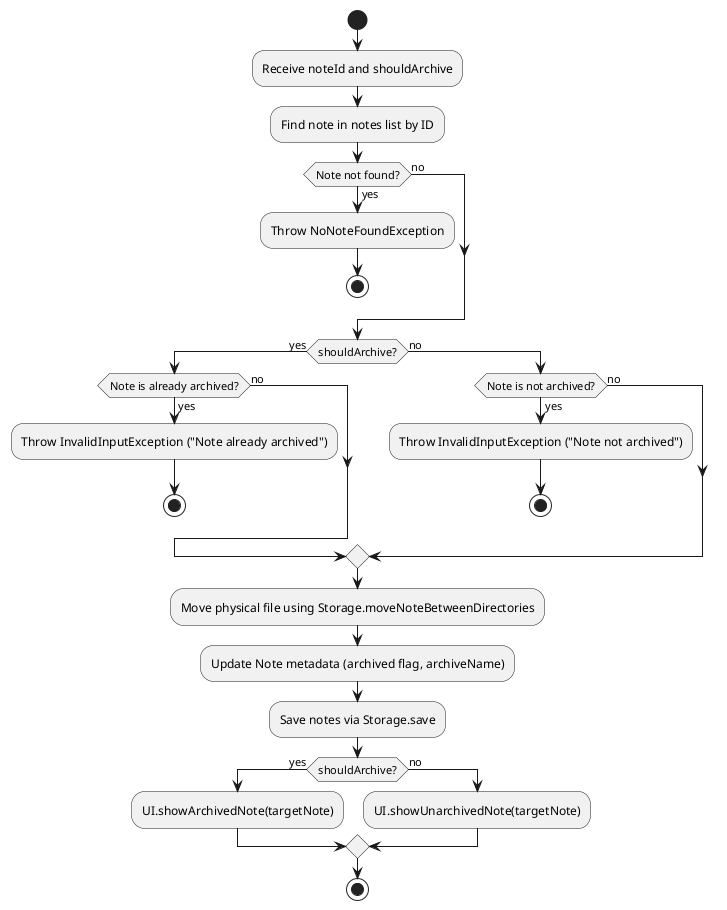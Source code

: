 @startuml ArchiveFlow
start
:Receive noteId and shouldArchive;

:Find note in notes list by ID;
if (Note not found?) then (yes)
  :Throw NoNoteFoundException;
  stop
else (no)
endif

if (shouldArchive?) then (yes)
  if (Note is already archived?) then (yes)
    :Throw InvalidInputException ("Note already archived");
    stop
  else (no)
  endif
else (no)
  if (Note is not archived?) then (yes)
    :Throw InvalidInputException ("Note not archived");
    stop
  else (no)
  endif
endif

:Move physical file using Storage.moveNoteBetweenDirectories;
:Update Note metadata (archived flag, archiveName);

:Save notes via Storage.save;

if (shouldArchive?) then (yes)
  :UI.showArchivedNote(targetNote);
else (no)
  :UI.showUnarchivedNote(targetNote);
endif

stop
@enduml
